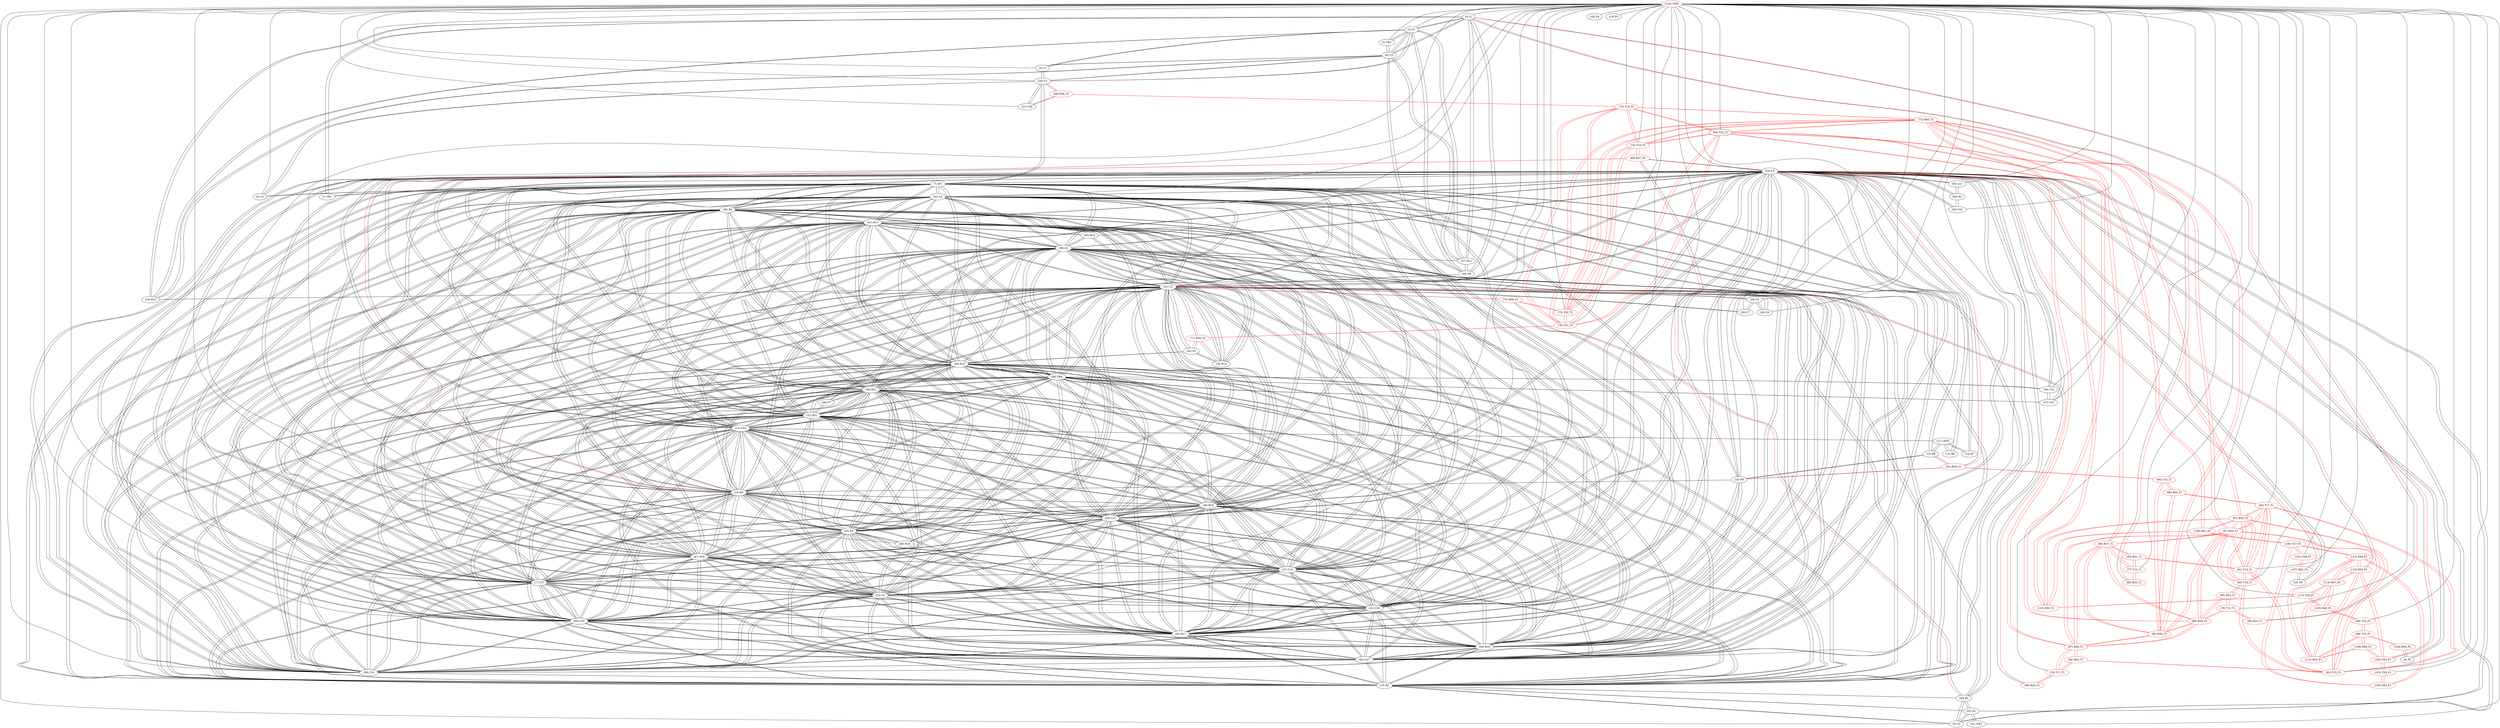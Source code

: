 graph {
	0 [label="(0) J1"]
	2 [label="(2) P1"]
	6 [label="(6) U3"]
	35 [label="(35) R10"]
	37 [label="(37) R11"]
	34 [label="(34) R9"]
	85 [label="(85) R23_T1"]
	89 [label="(89) R25_T1"]
	1 [label="(1) VR1"]
	1 [label="(1) VR1"]
	0 [label="(0) J1"]
	7 [label="(7) JP1"]
	2 [label="(2) P1"]
	0 [label="(0) J1"]
	6 [label="(6) U3"]
	35 [label="(35) R10"]
	37 [label="(37) R11"]
	34 [label="(34) R9"]
	20 [label="(20) U1"]
	3 [label="(3) C1"]
	5 [label="(5) FB1"]
	3 [label="(3) C1"]
	20 [label="(20) U1"]
	2 [label="(2) P1"]
	6 [label="(6) U3"]
	4 [label="(4) C2"]
	20 [label="(20) U1"]
	7 [label="(7) JP1"]
	5 [label="(5) FB1"]
	6 [label="(6) U3"]
	2 [label="(2) P1"]
	6 [label="(6) U3"]
	2 [label="(2) P1"]
	0 [label="(0) J1"]
	35 [label="(35) R10"]
	37 [label="(37) R11"]
	34 [label="(34) R9"]
	20 [label="(20) U1"]
	3 [label="(3) C1"]
	5 [label="(5) FB1"]
	7 [label="(7) JP1"]
	50 [label="(50) R22"]
	10 [label="(10) R2"]
	51 [label="(51) R21"]
	53 [label="(53) U5"]
	59 [label="(59) C24"]
	62 [label="(62) C27"]
	64 [label="(64) R18"]
	63 [label="(63) R17"]
	60 [label="(60) C25"]
	16 [label="(16) R5"]
	61 [label="(61) C26"]
	31 [label="(31) U2"]
	33 [label="(33) C5"]
	43 [label="(43) R15"]
	17 [label="(17) P3"]
	47 [label="(47) R20"]
	27 [label="(27) C14"]
	45 [label="(45) P9"]
	26 [label="(26) C13"]
	48 [label="(48) R16"]
	38 [label="(38) Q1"]
	12 [label="(12) GS2"]
	56 [label="(56) FB4"]
	41 [label="(41) R12"]
	36 [label="(36) R4"]
	32 [label="(32) C4"]
	1 [label="(1) VR1"]
	4 [label="(4) C2"]
	20 [label="(20) U1"]
	8 [label="(8) P2"]
	53 [label="(53) U5"]
	104 [label="(104) R44_P1"]
	9 [label="(9) C3"]
	53 [label="(53) U5"]
	10 [label="(10) R2"]
	23 [label="(23) R1"]
	44 [label="(44) R3"]
	10 [label="(10) R2"]
	9 [label="(9) C3"]
	53 [label="(53) U5"]
	23 [label="(23) R1"]
	44 [label="(44) R3"]
	50 [label="(50) R22"]
	51 [label="(51) R21"]
	59 [label="(59) C24"]
	62 [label="(62) C27"]
	64 [label="(64) R18"]
	63 [label="(63) R17"]
	60 [label="(60) C25"]
	16 [label="(16) R5"]
	61 [label="(61) C26"]
	31 [label="(31) U2"]
	33 [label="(33) C5"]
	43 [label="(43) R15"]
	17 [label="(17) P3"]
	47 [label="(47) R20"]
	7 [label="(7) JP1"]
	27 [label="(27) C14"]
	45 [label="(45) P9"]
	26 [label="(26) C13"]
	48 [label="(48) R16"]
	38 [label="(38) Q1"]
	12 [label="(12) GS2"]
	56 [label="(56) FB4"]
	41 [label="(41) R12"]
	36 [label="(36) R4"]
	32 [label="(32) C4"]
	11 [label="(11) LED1"]
	13 [label="(13) R6"]
	14 [label="(14) R7"]
	15 [label="(15) R8"]
	12 [label="(12) GS2"]
	12 [label="(12) GS2"]
	11 [label="(11) LED1"]
	50 [label="(50) R22"]
	10 [label="(10) R2"]
	51 [label="(51) R21"]
	53 [label="(53) U5"]
	59 [label="(59) C24"]
	62 [label="(62) C27"]
	64 [label="(64) R18"]
	63 [label="(63) R17"]
	60 [label="(60) C25"]
	16 [label="(16) R5"]
	61 [label="(61) C26"]
	31 [label="(31) U2"]
	33 [label="(33) C5"]
	43 [label="(43) R15"]
	17 [label="(17) P3"]
	47 [label="(47) R20"]
	7 [label="(7) JP1"]
	27 [label="(27) C14"]
	45 [label="(45) P9"]
	26 [label="(26) C13"]
	48 [label="(48) R16"]
	38 [label="(38) Q1"]
	56 [label="(56) FB4"]
	41 [label="(41) R12"]
	36 [label="(36) R4"]
	32 [label="(32) C4"]
	13 [label="(13) R6"]
	11 [label="(11) LED1"]
	53 [label="(53) U5"]
	14 [label="(14) R7"]
	11 [label="(11) LED1"]
	53 [label="(53) U5"]
	15 [label="(15) R8"]
	53 [label="(53) U5"]
	24 [label="(24) P8"]
	91 [label="(91) R26_T1"]
	11 [label="(11) LED1"]
	16 [label="(16) R5"]
	24 [label="(24) P8"]
	53 [label="(53) U5"]
	69 [label="(69) R37_T2"]
	50 [label="(50) R22"]
	10 [label="(10) R2"]
	51 [label="(51) R21"]
	59 [label="(59) C24"]
	62 [label="(62) C27"]
	64 [label="(64) R18"]
	63 [label="(63) R17"]
	60 [label="(60) C25"]
	61 [label="(61) C26"]
	31 [label="(31) U2"]
	33 [label="(33) C5"]
	43 [label="(43) R15"]
	17 [label="(17) P3"]
	47 [label="(47) R20"]
	7 [label="(7) JP1"]
	27 [label="(27) C14"]
	45 [label="(45) P9"]
	26 [label="(26) C13"]
	48 [label="(48) R16"]
	38 [label="(38) Q1"]
	12 [label="(12) GS2"]
	56 [label="(56) FB4"]
	41 [label="(41) R12"]
	36 [label="(36) R4"]
	32 [label="(32) C4"]
	17 [label="(17) P3"]
	50 [label="(50) R22"]
	10 [label="(10) R2"]
	51 [label="(51) R21"]
	53 [label="(53) U5"]
	59 [label="(59) C24"]
	62 [label="(62) C27"]
	64 [label="(64) R18"]
	63 [label="(63) R17"]
	60 [label="(60) C25"]
	16 [label="(16) R5"]
	61 [label="(61) C26"]
	31 [label="(31) U2"]
	33 [label="(33) C5"]
	43 [label="(43) R15"]
	47 [label="(47) R20"]
	7 [label="(7) JP1"]
	27 [label="(27) C14"]
	45 [label="(45) P9"]
	26 [label="(26) C13"]
	48 [label="(48) R16"]
	38 [label="(38) Q1"]
	12 [label="(12) GS2"]
	56 [label="(56) FB4"]
	41 [label="(41) R12"]
	36 [label="(36) R4"]
	32 [label="(32) C4"]
	18 [label="(18) P4"]
	19 [label="(19) P5"]
	20 [label="(20) U1"]
	21 [label="(21) C28"]
	68 [label="(68) R36_T2"]
	4 [label="(4) C2"]
	7 [label="(7) JP1"]
	3 [label="(3) C1"]
	2 [label="(2) P1"]
	6 [label="(6) U3"]
	21 [label="(21) C28"]
	20 [label="(20) U1"]
	68 [label="(68) R36_T2"]
	22 [label="(22) SW1"]
	23 [label="(23) R1"]
	23 [label="(23) R1"]
	22 [label="(22) SW1"]
	9 [label="(9) C3"]
	53 [label="(53) U5"]
	10 [label="(10) R2"]
	44 [label="(44) R3"]
	24 [label="(24) P8"]
	53 [label="(53) U5"]
	63 [label="(63) R17"]
	16 [label="(16) R5"]
	69 [label="(69) R37_T2"]
	15 [label="(15) R8"]
	91 [label="(91) R26_T1"]
	64 [label="(64) R18"]
	25 [label="(25) P6"]
	53 [label="(53) U5"]
	107 [label="(107) R52_P1"]
	26 [label="(26) C13"]
	50 [label="(50) R22"]
	10 [label="(10) R2"]
	51 [label="(51) R21"]
	53 [label="(53) U5"]
	59 [label="(59) C24"]
	62 [label="(62) C27"]
	64 [label="(64) R18"]
	63 [label="(63) R17"]
	60 [label="(60) C25"]
	16 [label="(16) R5"]
	61 [label="(61) C26"]
	31 [label="(31) U2"]
	33 [label="(33) C5"]
	43 [label="(43) R15"]
	17 [label="(17) P3"]
	47 [label="(47) R20"]
	7 [label="(7) JP1"]
	27 [label="(27) C14"]
	45 [label="(45) P9"]
	48 [label="(48) R16"]
	38 [label="(38) Q1"]
	12 [label="(12) GS2"]
	56 [label="(56) FB4"]
	41 [label="(41) R12"]
	36 [label="(36) R4"]
	32 [label="(32) C4"]
	27 [label="(27) C14"]
	50 [label="(50) R22"]
	10 [label="(10) R2"]
	51 [label="(51) R21"]
	53 [label="(53) U5"]
	59 [label="(59) C24"]
	62 [label="(62) C27"]
	64 [label="(64) R18"]
	63 [label="(63) R17"]
	60 [label="(60) C25"]
	16 [label="(16) R5"]
	61 [label="(61) C26"]
	31 [label="(31) U2"]
	33 [label="(33) C5"]
	43 [label="(43) R15"]
	17 [label="(17) P3"]
	47 [label="(47) R20"]
	7 [label="(7) JP1"]
	45 [label="(45) P9"]
	26 [label="(26) C13"]
	48 [label="(48) R16"]
	38 [label="(38) Q1"]
	12 [label="(12) GS2"]
	56 [label="(56) FB4"]
	41 [label="(41) R12"]
	36 [label="(36) R4"]
	32 [label="(32) C4"]
	28 [label="(28) X1"]
	31 [label="(31) U2"]
	29 [label="(29) C6"]
	30 [label="(30) C7"]
	29 [label="(29) C6"]
	31 [label="(31) U2"]
	28 [label="(28) X1"]
	30 [label="(30) C7"]
	31 [label="(31) U2"]
	28 [label="(28) X1"]
	31 [label="(31) U2"]
	53 [label="(53) U5"]
	50 [label="(50) R22"]
	10 [label="(10) R2"]
	51 [label="(51) R21"]
	59 [label="(59) C24"]
	62 [label="(62) C27"]
	64 [label="(64) R18"]
	63 [label="(63) R17"]
	60 [label="(60) C25"]
	16 [label="(16) R5"]
	61 [label="(61) C26"]
	33 [label="(33) C5"]
	43 [label="(43) R15"]
	17 [label="(17) P3"]
	47 [label="(47) R20"]
	7 [label="(7) JP1"]
	27 [label="(27) C14"]
	45 [label="(45) P9"]
	26 [label="(26) C13"]
	48 [label="(48) R16"]
	38 [label="(38) Q1"]
	12 [label="(12) GS2"]
	56 [label="(56) FB4"]
	41 [label="(41) R12"]
	36 [label="(36) R4"]
	32 [label="(32) C4"]
	29 [label="(29) C6"]
	28 [label="(28) X1"]
	30 [label="(30) C7"]
	35 [label="(35) R10"]
	34 [label="(34) R9"]
	90 [label="(90) R24_T1"]
	52 [label="(52) C8"]
	46 [label="(46) P7"]
	49 [label="(49) R19"]
	39 [label="(39) R13"]
	42 [label="(42) D1"]
	71 [label="(71) R39_T2"]
	44 [label="(44) R3"]
	70 [label="(70) R38_T2"]
	32 [label="(32) C4"]
	50 [label="(50) R22"]
	10 [label="(10) R2"]
	51 [label="(51) R21"]
	53 [label="(53) U5"]
	59 [label="(59) C24"]
	62 [label="(62) C27"]
	64 [label="(64) R18"]
	63 [label="(63) R17"]
	60 [label="(60) C25"]
	16 [label="(16) R5"]
	61 [label="(61) C26"]
	31 [label="(31) U2"]
	33 [label="(33) C5"]
	43 [label="(43) R15"]
	17 [label="(17) P3"]
	47 [label="(47) R20"]
	7 [label="(7) JP1"]
	27 [label="(27) C14"]
	45 [label="(45) P9"]
	26 [label="(26) C13"]
	48 [label="(48) R16"]
	38 [label="(38) Q1"]
	12 [label="(12) GS2"]
	56 [label="(56) FB4"]
	41 [label="(41) R12"]
	36 [label="(36) R4"]
	33 [label="(33) C5"]
	50 [label="(50) R22"]
	10 [label="(10) R2"]
	51 [label="(51) R21"]
	53 [label="(53) U5"]
	59 [label="(59) C24"]
	62 [label="(62) C27"]
	64 [label="(64) R18"]
	63 [label="(63) R17"]
	60 [label="(60) C25"]
	16 [label="(16) R5"]
	61 [label="(61) C26"]
	31 [label="(31) U2"]
	43 [label="(43) R15"]
	17 [label="(17) P3"]
	47 [label="(47) R20"]
	7 [label="(7) JP1"]
	27 [label="(27) C14"]
	45 [label="(45) P9"]
	26 [label="(26) C13"]
	48 [label="(48) R16"]
	38 [label="(38) Q1"]
	12 [label="(12) GS2"]
	56 [label="(56) FB4"]
	41 [label="(41) R12"]
	36 [label="(36) R4"]
	32 [label="(32) C4"]
	34 [label="(34) R9"]
	0 [label="(0) J1"]
	37 [label="(37) R11"]
	2 [label="(2) P1"]
	6 [label="(6) U3"]
	31 [label="(31) U2"]
	35 [label="(35) R10"]
	2 [label="(2) P1"]
	0 [label="(0) J1"]
	6 [label="(6) U3"]
	31 [label="(31) U2"]
	36 [label="(36) R4"]
	50 [label="(50) R22"]
	10 [label="(10) R2"]
	51 [label="(51) R21"]
	53 [label="(53) U5"]
	59 [label="(59) C24"]
	62 [label="(62) C27"]
	64 [label="(64) R18"]
	63 [label="(63) R17"]
	60 [label="(60) C25"]
	16 [label="(16) R5"]
	61 [label="(61) C26"]
	31 [label="(31) U2"]
	33 [label="(33) C5"]
	43 [label="(43) R15"]
	17 [label="(17) P3"]
	47 [label="(47) R20"]
	7 [label="(7) JP1"]
	27 [label="(27) C14"]
	45 [label="(45) P9"]
	26 [label="(26) C13"]
	48 [label="(48) R16"]
	38 [label="(38) Q1"]
	12 [label="(12) GS2"]
	56 [label="(56) FB4"]
	41 [label="(41) R12"]
	32 [label="(32) C4"]
	37 [label="(37) R11"]
	0 [label="(0) J1"]
	34 [label="(34) R9"]
	2 [label="(2) P1"]
	6 [label="(6) U3"]
	38 [label="(38) Q1"]
	38 [label="(38) Q1"]
	50 [label="(50) R22"]
	10 [label="(10) R2"]
	51 [label="(51) R21"]
	53 [label="(53) U5"]
	59 [label="(59) C24"]
	62 [label="(62) C27"]
	64 [label="(64) R18"]
	63 [label="(63) R17"]
	60 [label="(60) C25"]
	16 [label="(16) R5"]
	61 [label="(61) C26"]
	31 [label="(31) U2"]
	33 [label="(33) C5"]
	43 [label="(43) R15"]
	17 [label="(17) P3"]
	47 [label="(47) R20"]
	7 [label="(7) JP1"]
	27 [label="(27) C14"]
	45 [label="(45) P9"]
	26 [label="(26) C13"]
	48 [label="(48) R16"]
	12 [label="(12) GS2"]
	56 [label="(56) FB4"]
	41 [label="(41) R12"]
	36 [label="(36) R4"]
	32 [label="(32) C4"]
	40 [label="(40) R14"]
	39 [label="(39) R13"]
	37 [label="(37) R11"]
	39 [label="(39) R13"]
	41 [label="(41) R12"]
	40 [label="(40) R14"]
	38 [label="(38) Q1"]
	31 [label="(31) U2"]
	42 [label="(42) D1"]
	71 [label="(71) R39_T2"]
	40 [label="(40) R14"]
	41 [label="(41) R12"]
	38 [label="(38) Q1"]
	39 [label="(39) R13"]
	41 [label="(41) R12"]
	50 [label="(50) R22"]
	10 [label="(10) R2"]
	51 [label="(51) R21"]
	53 [label="(53) U5"]
	59 [label="(59) C24"]
	62 [label="(62) C27"]
	64 [label="(64) R18"]
	63 [label="(63) R17"]
	60 [label="(60) C25"]
	16 [label="(16) R5"]
	61 [label="(61) C26"]
	31 [label="(31) U2"]
	33 [label="(33) C5"]
	43 [label="(43) R15"]
	17 [label="(17) P3"]
	47 [label="(47) R20"]
	7 [label="(7) JP1"]
	27 [label="(27) C14"]
	45 [label="(45) P9"]
	26 [label="(26) C13"]
	48 [label="(48) R16"]
	38 [label="(38) Q1"]
	12 [label="(12) GS2"]
	56 [label="(56) FB4"]
	36 [label="(36) R4"]
	32 [label="(32) C4"]
	40 [label="(40) R14"]
	39 [label="(39) R13"]
	42 [label="(42) D1"]
	31 [label="(31) U2"]
	39 [label="(39) R13"]
	71 [label="(71) R39_T2"]
	43 [label="(43) R15"]
	43 [label="(43) R15"]
	50 [label="(50) R22"]
	10 [label="(10) R2"]
	51 [label="(51) R21"]
	53 [label="(53) U5"]
	59 [label="(59) C24"]
	62 [label="(62) C27"]
	64 [label="(64) R18"]
	63 [label="(63) R17"]
	60 [label="(60) C25"]
	16 [label="(16) R5"]
	61 [label="(61) C26"]
	31 [label="(31) U2"]
	33 [label="(33) C5"]
	17 [label="(17) P3"]
	47 [label="(47) R20"]
	7 [label="(7) JP1"]
	27 [label="(27) C14"]
	45 [label="(45) P9"]
	26 [label="(26) C13"]
	48 [label="(48) R16"]
	38 [label="(38) Q1"]
	12 [label="(12) GS2"]
	56 [label="(56) FB4"]
	41 [label="(41) R12"]
	36 [label="(36) R4"]
	32 [label="(32) C4"]
	42 [label="(42) D1"]
	44 [label="(44) R3"]
	9 [label="(9) C3"]
	53 [label="(53) U5"]
	10 [label="(10) R2"]
	23 [label="(23) R1"]
	31 [label="(31) U2"]
	70 [label="(70) R38_T2"]
	45 [label="(45) P9"]
	50 [label="(50) R22"]
	10 [label="(10) R2"]
	51 [label="(51) R21"]
	53 [label="(53) U5"]
	59 [label="(59) C24"]
	62 [label="(62) C27"]
	64 [label="(64) R18"]
	63 [label="(63) R17"]
	60 [label="(60) C25"]
	16 [label="(16) R5"]
	61 [label="(61) C26"]
	31 [label="(31) U2"]
	33 [label="(33) C5"]
	43 [label="(43) R15"]
	17 [label="(17) P3"]
	47 [label="(47) R20"]
	7 [label="(7) JP1"]
	27 [label="(27) C14"]
	26 [label="(26) C13"]
	48 [label="(48) R16"]
	38 [label="(38) Q1"]
	12 [label="(12) GS2"]
	56 [label="(56) FB4"]
	41 [label="(41) R12"]
	36 [label="(36) R4"]
	32 [label="(32) C4"]
	52 [label="(52) C8"]
	49 [label="(49) R19"]
	46 [label="(46) P7"]
	31 [label="(31) U2"]
	51 [label="(51) R21"]
	50 [label="(50) R22"]
	47 [label="(47) R20"]
	50 [label="(50) R22"]
	10 [label="(10) R2"]
	51 [label="(51) R21"]
	53 [label="(53) U5"]
	59 [label="(59) C24"]
	62 [label="(62) C27"]
	64 [label="(64) R18"]
	63 [label="(63) R17"]
	60 [label="(60) C25"]
	16 [label="(16) R5"]
	61 [label="(61) C26"]
	31 [label="(31) U2"]
	33 [label="(33) C5"]
	43 [label="(43) R15"]
	17 [label="(17) P3"]
	7 [label="(7) JP1"]
	27 [label="(27) C14"]
	45 [label="(45) P9"]
	26 [label="(26) C13"]
	48 [label="(48) R16"]
	38 [label="(38) Q1"]
	12 [label="(12) GS2"]
	56 [label="(56) FB4"]
	41 [label="(41) R12"]
	36 [label="(36) R4"]
	32 [label="(32) C4"]
	52 [label="(52) C8"]
	48 [label="(48) R16"]
	50 [label="(50) R22"]
	10 [label="(10) R2"]
	51 [label="(51) R21"]
	53 [label="(53) U5"]
	59 [label="(59) C24"]
	62 [label="(62) C27"]
	64 [label="(64) R18"]
	63 [label="(63) R17"]
	60 [label="(60) C25"]
	16 [label="(16) R5"]
	61 [label="(61) C26"]
	31 [label="(31) U2"]
	33 [label="(33) C5"]
	43 [label="(43) R15"]
	17 [label="(17) P3"]
	47 [label="(47) R20"]
	7 [label="(7) JP1"]
	27 [label="(27) C14"]
	45 [label="(45) P9"]
	26 [label="(26) C13"]
	38 [label="(38) Q1"]
	12 [label="(12) GS2"]
	56 [label="(56) FB4"]
	41 [label="(41) R12"]
	36 [label="(36) R4"]
	32 [label="(32) C4"]
	49 [label="(49) R19"]
	31 [label="(31) U2"]
	45 [label="(45) P9"]
	50 [label="(50) R22"]
	10 [label="(10) R2"]
	51 [label="(51) R21"]
	53 [label="(53) U5"]
	59 [label="(59) C24"]
	62 [label="(62) C27"]
	64 [label="(64) R18"]
	63 [label="(63) R17"]
	60 [label="(60) C25"]
	16 [label="(16) R5"]
	61 [label="(61) C26"]
	31 [label="(31) U2"]
	33 [label="(33) C5"]
	43 [label="(43) R15"]
	17 [label="(17) P3"]
	47 [label="(47) R20"]
	7 [label="(7) JP1"]
	27 [label="(27) C14"]
	45 [label="(45) P9"]
	26 [label="(26) C13"]
	48 [label="(48) R16"]
	38 [label="(38) Q1"]
	12 [label="(12) GS2"]
	56 [label="(56) FB4"]
	41 [label="(41) R12"]
	36 [label="(36) R4"]
	32 [label="(32) C4"]
	46 [label="(46) P7"]
	51 [label="(51) R21"]
	50 [label="(50) R22"]
	10 [label="(10) R2"]
	53 [label="(53) U5"]
	59 [label="(59) C24"]
	62 [label="(62) C27"]
	64 [label="(64) R18"]
	63 [label="(63) R17"]
	60 [label="(60) C25"]
	16 [label="(16) R5"]
	61 [label="(61) C26"]
	31 [label="(31) U2"]
	33 [label="(33) C5"]
	43 [label="(43) R15"]
	17 [label="(17) P3"]
	47 [label="(47) R20"]
	7 [label="(7) JP1"]
	27 [label="(27) C14"]
	45 [label="(45) P9"]
	26 [label="(26) C13"]
	48 [label="(48) R16"]
	38 [label="(38) Q1"]
	12 [label="(12) GS2"]
	56 [label="(56) FB4"]
	41 [label="(41) R12"]
	36 [label="(36) R4"]
	32 [label="(32) C4"]
	46 [label="(46) P7"]
	52 [label="(52) C8"]
	31 [label="(31) U2"]
	47 [label="(47) R20"]
	45 [label="(45) P9"]
	53 [label="(53) U5"]
	8 [label="(8) P2"]
	24 [label="(24) P8"]
	63 [label="(63) R17"]
	16 [label="(16) R5"]
	69 [label="(69) R37_T2"]
	15 [label="(15) R8"]
	91 [label="(91) R26_T1"]
	64 [label="(64) R18"]
	25 [label="(25) P6"]
	107 [label="(107) R52_P1"]
	9 [label="(9) C3"]
	10 [label="(10) R2"]
	23 [label="(23) R1"]
	44 [label="(44) R3"]
	31 [label="(31) U2"]
	13 [label="(13) R6"]
	14 [label="(14) R7"]
	50 [label="(50) R22"]
	51 [label="(51) R21"]
	59 [label="(59) C24"]
	62 [label="(62) C27"]
	60 [label="(60) C25"]
	61 [label="(61) C26"]
	33 [label="(33) C5"]
	43 [label="(43) R15"]
	17 [label="(17) P3"]
	47 [label="(47) R20"]
	7 [label="(7) JP1"]
	27 [label="(27) C14"]
	45 [label="(45) P9"]
	26 [label="(26) C13"]
	48 [label="(48) R16"]
	38 [label="(38) Q1"]
	12 [label="(12) GS2"]
	56 [label="(56) FB4"]
	41 [label="(41) R12"]
	36 [label="(36) R4"]
	32 [label="(32) C4"]
	55 [label="(55) C21"]
	65 [label="(65) X2"]
	57 [label="(57) C23"]
	58 [label="(58) C22"]
	54 [label="(54) C20"]
	102 [label="(102) T25_P1"]
	110 [label="(110) R45_P1"]
	54 [label="(54) C20"]
	53 [label="(53) U5"]
	65 [label="(65) X2"]
	55 [label="(55) C21"]
	53 [label="(53) U5"]
	65 [label="(65) X2"]
	56 [label="(56) FB4"]
	50 [label="(50) R22"]
	10 [label="(10) R2"]
	51 [label="(51) R21"]
	53 [label="(53) U5"]
	59 [label="(59) C24"]
	62 [label="(62) C27"]
	64 [label="(64) R18"]
	63 [label="(63) R17"]
	60 [label="(60) C25"]
	16 [label="(16) R5"]
	61 [label="(61) C26"]
	31 [label="(31) U2"]
	33 [label="(33) C5"]
	43 [label="(43) R15"]
	17 [label="(17) P3"]
	47 [label="(47) R20"]
	7 [label="(7) JP1"]
	27 [label="(27) C14"]
	45 [label="(45) P9"]
	26 [label="(26) C13"]
	48 [label="(48) R16"]
	38 [label="(38) Q1"]
	12 [label="(12) GS2"]
	41 [label="(41) R12"]
	36 [label="(36) R4"]
	32 [label="(32) C4"]
	57 [label="(57) C23"]
	58 [label="(58) C22"]
	57 [label="(57) C23"]
	56 [label="(56) FB4"]
	58 [label="(58) C22"]
	53 [label="(53) U5"]
	58 [label="(58) C22"]
	56 [label="(56) FB4"]
	57 [label="(57) C23"]
	53 [label="(53) U5"]
	59 [label="(59) C24"]
	50 [label="(50) R22"]
	10 [label="(10) R2"]
	51 [label="(51) R21"]
	53 [label="(53) U5"]
	62 [label="(62) C27"]
	64 [label="(64) R18"]
	63 [label="(63) R17"]
	60 [label="(60) C25"]
	16 [label="(16) R5"]
	61 [label="(61) C26"]
	31 [label="(31) U2"]
	33 [label="(33) C5"]
	43 [label="(43) R15"]
	17 [label="(17) P3"]
	47 [label="(47) R20"]
	7 [label="(7) JP1"]
	27 [label="(27) C14"]
	45 [label="(45) P9"]
	26 [label="(26) C13"]
	48 [label="(48) R16"]
	38 [label="(38) Q1"]
	12 [label="(12) GS2"]
	56 [label="(56) FB4"]
	41 [label="(41) R12"]
	36 [label="(36) R4"]
	32 [label="(32) C4"]
	60 [label="(60) C25"]
	50 [label="(50) R22"]
	10 [label="(10) R2"]
	51 [label="(51) R21"]
	53 [label="(53) U5"]
	59 [label="(59) C24"]
	62 [label="(62) C27"]
	64 [label="(64) R18"]
	63 [label="(63) R17"]
	16 [label="(16) R5"]
	61 [label="(61) C26"]
	31 [label="(31) U2"]
	33 [label="(33) C5"]
	43 [label="(43) R15"]
	17 [label="(17) P3"]
	47 [label="(47) R20"]
	7 [label="(7) JP1"]
	27 [label="(27) C14"]
	45 [label="(45) P9"]
	26 [label="(26) C13"]
	48 [label="(48) R16"]
	38 [label="(38) Q1"]
	12 [label="(12) GS2"]
	56 [label="(56) FB4"]
	41 [label="(41) R12"]
	36 [label="(36) R4"]
	32 [label="(32) C4"]
	61 [label="(61) C26"]
	50 [label="(50) R22"]
	10 [label="(10) R2"]
	51 [label="(51) R21"]
	53 [label="(53) U5"]
	59 [label="(59) C24"]
	62 [label="(62) C27"]
	64 [label="(64) R18"]
	63 [label="(63) R17"]
	60 [label="(60) C25"]
	16 [label="(16) R5"]
	31 [label="(31) U2"]
	33 [label="(33) C5"]
	43 [label="(43) R15"]
	17 [label="(17) P3"]
	47 [label="(47) R20"]
	7 [label="(7) JP1"]
	27 [label="(27) C14"]
	45 [label="(45) P9"]
	26 [label="(26) C13"]
	48 [label="(48) R16"]
	38 [label="(38) Q1"]
	12 [label="(12) GS2"]
	56 [label="(56) FB4"]
	41 [label="(41) R12"]
	36 [label="(36) R4"]
	32 [label="(32) C4"]
	62 [label="(62) C27"]
	50 [label="(50) R22"]
	10 [label="(10) R2"]
	51 [label="(51) R21"]
	53 [label="(53) U5"]
	59 [label="(59) C24"]
	64 [label="(64) R18"]
	63 [label="(63) R17"]
	60 [label="(60) C25"]
	16 [label="(16) R5"]
	61 [label="(61) C26"]
	31 [label="(31) U2"]
	33 [label="(33) C5"]
	43 [label="(43) R15"]
	17 [label="(17) P3"]
	47 [label="(47) R20"]
	7 [label="(7) JP1"]
	27 [label="(27) C14"]
	45 [label="(45) P9"]
	26 [label="(26) C13"]
	48 [label="(48) R16"]
	38 [label="(38) Q1"]
	12 [label="(12) GS2"]
	56 [label="(56) FB4"]
	41 [label="(41) R12"]
	36 [label="(36) R4"]
	32 [label="(32) C4"]
	63 [label="(63) R17"]
	24 [label="(24) P8"]
	53 [label="(53) U5"]
	50 [label="(50) R22"]
	10 [label="(10) R2"]
	51 [label="(51) R21"]
	59 [label="(59) C24"]
	62 [label="(62) C27"]
	64 [label="(64) R18"]
	60 [label="(60) C25"]
	16 [label="(16) R5"]
	61 [label="(61) C26"]
	31 [label="(31) U2"]
	33 [label="(33) C5"]
	43 [label="(43) R15"]
	17 [label="(17) P3"]
	47 [label="(47) R20"]
	7 [label="(7) JP1"]
	27 [label="(27) C14"]
	45 [label="(45) P9"]
	26 [label="(26) C13"]
	48 [label="(48) R16"]
	38 [label="(38) Q1"]
	12 [label="(12) GS2"]
	56 [label="(56) FB4"]
	41 [label="(41) R12"]
	36 [label="(36) R4"]
	32 [label="(32) C4"]
	64 [label="(64) R18"]
	53 [label="(53) U5"]
	24 [label="(24) P8"]
	50 [label="(50) R22"]
	10 [label="(10) R2"]
	51 [label="(51) R21"]
	59 [label="(59) C24"]
	62 [label="(62) C27"]
	63 [label="(63) R17"]
	60 [label="(60) C25"]
	16 [label="(16) R5"]
	61 [label="(61) C26"]
	31 [label="(31) U2"]
	33 [label="(33) C5"]
	43 [label="(43) R15"]
	17 [label="(17) P3"]
	47 [label="(47) R20"]
	7 [label="(7) JP1"]
	27 [label="(27) C14"]
	45 [label="(45) P9"]
	26 [label="(26) C13"]
	48 [label="(48) R16"]
	38 [label="(38) Q1"]
	12 [label="(12) GS2"]
	56 [label="(56) FB4"]
	41 [label="(41) R12"]
	36 [label="(36) R4"]
	32 [label="(32) C4"]
	65 [label="(65) X2"]
	55 [label="(55) C21"]
	53 [label="(53) U5"]
	54 [label="(54) C20"]
	66 [label="(66) T22_T1"]
	74 [label="(74) T19_T2"]
	75 [label="(75) T20_T2"]
	76 [label="(76) T21_T2"]
	73 [label="(73) T18_T2"]
	72 [label="(72) R40_T2"]
	106 [label="(106) R51_P1"]
	115 [label="(115) R50_P1"]
	67 [label="(67) R35_T2"]
	67 [label="(67) R35_T2" color=red]
	82 [label="(82) T15_T1"]
	83 [label="(83) T16_T1"]
	81 [label="(81) T14_T1"]
	84 [label="(84) T17_T1"]
	97 [label="(97) R35_T1"]
	106 [label="(106) R51_P1"]
	115 [label="(115) R50_P1"]
	66 [label="(66) T22_T1"]
	68 [label="(68) R36_T2" color=red]
	20 [label="(20) U1"]
	21 [label="(21) C28"]
	73 [label="(73) T18_T2"]
	69 [label="(69) R37_T2" color=red]
	16 [label="(16) R5"]
	24 [label="(24) P8"]
	53 [label="(53) U5"]
	74 [label="(74) T19_T2"]
	70 [label="(70) R38_T2" color=red]
	44 [label="(44) R3"]
	31 [label="(31) U2"]
	75 [label="(75) T20_T2"]
	71 [label="(71) R39_T2" color=red]
	31 [label="(31) U2"]
	39 [label="(39) R13"]
	42 [label="(42) D1"]
	76 [label="(76) T21_T2"]
	72 [label="(72) R40_T2" color=red]
	74 [label="(74) T19_T2"]
	75 [label="(75) T20_T2"]
	76 [label="(76) T21_T2"]
	66 [label="(66) T22_T1"]
	73 [label="(73) T18_T2"]
	88 [label="(88) R29_T1"]
	87 [label="(87) R28_T1"]
	92 [label="(92) R30_T1"]
	86 [label="(86) R27_T1"]
	97 [label="(97) R35_T1"]
	73 [label="(73) T18_T2" color=red]
	74 [label="(74) T19_T2"]
	75 [label="(75) T20_T2"]
	76 [label="(76) T21_T2"]
	66 [label="(66) T22_T1"]
	72 [label="(72) R40_T2"]
	68 [label="(68) R36_T2"]
	74 [label="(74) T19_T2" color=red]
	75 [label="(75) T20_T2"]
	76 [label="(76) T21_T2"]
	66 [label="(66) T22_T1"]
	73 [label="(73) T18_T2"]
	72 [label="(72) R40_T2"]
	69 [label="(69) R37_T2"]
	75 [label="(75) T20_T2" color=red]
	74 [label="(74) T19_T2"]
	76 [label="(76) T21_T2"]
	66 [label="(66) T22_T1"]
	73 [label="(73) T18_T2"]
	72 [label="(72) R40_T2"]
	70 [label="(70) R38_T2"]
	76 [label="(76) T21_T2" color=red]
	74 [label="(74) T19_T2"]
	75 [label="(75) T20_T2"]
	66 [label="(66) T22_T1"]
	73 [label="(73) T18_T2"]
	72 [label="(72) R40_T2"]
	71 [label="(71) R39_T2"]
	77 [label="(77) T10_T1" color=red]
	85 [label="(85) R23_T1"]
	86 [label="(86) R27_T1"]
	93 [label="(93) R31_T1"]
	78 [label="(78) T11_T1" color=red]
	90 [label="(90) R24_T1"]
	94 [label="(94) R32_T1"]
	87 [label="(87) R28_T1"]
	79 [label="(79) T12_T1" color=red]
	95 [label="(95) R33_T1"]
	88 [label="(88) R29_T1"]
	89 [label="(89) R25_T1"]
	80 [label="(80) T13_T1" color=red]
	92 [label="(92) R30_T1"]
	96 [label="(96) R34_T1"]
	91 [label="(91) R26_T1"]
	81 [label="(81) T14_T1" color=red]
	82 [label="(82) T15_T1"]
	83 [label="(83) T16_T1"]
	84 [label="(84) T17_T1"]
	67 [label="(67) R35_T2"]
	97 [label="(97) R35_T1"]
	93 [label="(93) R31_T1"]
	82 [label="(82) T15_T1" color=red]
	83 [label="(83) T16_T1"]
	81 [label="(81) T14_T1"]
	84 [label="(84) T17_T1"]
	67 [label="(67) R35_T2"]
	97 [label="(97) R35_T1"]
	94 [label="(94) R32_T1"]
	83 [label="(83) T16_T1" color=red]
	82 [label="(82) T15_T1"]
	81 [label="(81) T14_T1"]
	84 [label="(84) T17_T1"]
	67 [label="(67) R35_T2"]
	97 [label="(97) R35_T1"]
	95 [label="(95) R33_T1"]
	84 [label="(84) T17_T1" color=red]
	82 [label="(82) T15_T1"]
	83 [label="(83) T16_T1"]
	81 [label="(81) T14_T1"]
	67 [label="(67) R35_T2"]
	97 [label="(97) R35_T1"]
	96 [label="(96) R34_T1"]
	85 [label="(85) R23_T1" color=red]
	0 [label="(0) J1"]
	77 [label="(77) T10_T1"]
	86 [label="(86) R27_T1" color=red]
	72 [label="(72) R40_T2"]
	88 [label="(88) R29_T1"]
	87 [label="(87) R28_T1"]
	92 [label="(92) R30_T1"]
	97 [label="(97) R35_T1"]
	77 [label="(77) T10_T1"]
	93 [label="(93) R31_T1"]
	87 [label="(87) R28_T1" color=red]
	72 [label="(72) R40_T2"]
	88 [label="(88) R29_T1"]
	92 [label="(92) R30_T1"]
	86 [label="(86) R27_T1"]
	97 [label="(97) R35_T1"]
	94 [label="(94) R32_T1"]
	78 [label="(78) T11_T1"]
	88 [label="(88) R29_T1" color=red]
	72 [label="(72) R40_T2"]
	87 [label="(87) R28_T1"]
	92 [label="(92) R30_T1"]
	86 [label="(86) R27_T1"]
	97 [label="(97) R35_T1"]
	95 [label="(95) R33_T1"]
	79 [label="(79) T12_T1"]
	89 [label="(89) R25_T1" color=red]
	0 [label="(0) J1"]
	79 [label="(79) T12_T1"]
	90 [label="(90) R24_T1" color=red]
	31 [label="(31) U2"]
	78 [label="(78) T11_T1"]
	91 [label="(91) R26_T1" color=red]
	53 [label="(53) U5"]
	15 [label="(15) R8"]
	24 [label="(24) P8"]
	80 [label="(80) T13_T1"]
	92 [label="(92) R30_T1" color=red]
	72 [label="(72) R40_T2"]
	88 [label="(88) R29_T1"]
	87 [label="(87) R28_T1"]
	86 [label="(86) R27_T1"]
	97 [label="(97) R35_T1"]
	96 [label="(96) R34_T1"]
	80 [label="(80) T13_T1"]
	93 [label="(93) R31_T1" color=red]
	86 [label="(86) R27_T1"]
	77 [label="(77) T10_T1"]
	81 [label="(81) T14_T1"]
	94 [label="(94) R32_T1" color=red]
	82 [label="(82) T15_T1"]
	78 [label="(78) T11_T1"]
	87 [label="(87) R28_T1"]
	95 [label="(95) R33_T1" color=red]
	83 [label="(83) T16_T1"]
	79 [label="(79) T12_T1"]
	88 [label="(88) R29_T1"]
	96 [label="(96) R34_T1" color=red]
	84 [label="(84) T17_T1"]
	92 [label="(92) R30_T1"]
	80 [label="(80) T13_T1"]
	97 [label="(97) R35_T1" color=red]
	82 [label="(82) T15_T1"]
	83 [label="(83) T16_T1"]
	81 [label="(81) T14_T1"]
	84 [label="(84) T17_T1"]
	67 [label="(67) R35_T2"]
	72 [label="(72) R40_T2"]
	88 [label="(88) R29_T1"]
	87 [label="(87) R28_T1"]
	92 [label="(92) R30_T1"]
	86 [label="(86) R27_T1"]
	98 [label="(98) T23_P1" color=red]
	108 [label="(108) R48_P1"]
	111 [label="(111) R43_P1"]
	99 [label="(99) T24_P1"]
	104 [label="(104) R44_P1"]
	99 [label="(99) T24_P1" color=red]
	105 [label="(105) R46_P1"]
	98 [label="(98) T23_P1"]
	100 [label="(100) T27_P1" color=red]
	106 [label="(106) R51_P1"]
	101 [label="(101) T28_P1"]
	109 [label="(109) R53_P1"]
	112 [label="(112) R49_P1"]
	101 [label="(101) T28_P1" color=red]
	107 [label="(107) R52_P1"]
	100 [label="(100) T27_P1"]
	102 [label="(102) T25_P1" color=red]
	103 [label="(103) T29_P1"]
	108 [label="(108) R48_P1"]
	110 [label="(110) R45_P1"]
	53 [label="(53) U5"]
	103 [label="(103) T29_P1" color=red]
	102 [label="(102) T25_P1"]
	109 [label="(109) R53_P1"]
	104 [label="(104) R44_P1" color=red]
	8 [label="(8) P2"]
	98 [label="(98) T23_P1"]
	105 [label="(105) R46_P1" color=red]
	113 [label="(113) T26_P1"]
	114 [label="(114) R47_P1"]
	99 [label="(99) T24_P1"]
	106 [label="(106) R51_P1" color=red]
	100 [label="(100) T27_P1"]
	115 [label="(115) R50_P1"]
	66 [label="(66) T22_T1"]
	67 [label="(67) R35_T2"]
	107 [label="(107) R52_P1" color=red]
	25 [label="(25) P6"]
	53 [label="(53) U5"]
	101 [label="(101) T28_P1"]
	108 [label="(108) R48_P1" color=red]
	102 [label="(102) T25_P1"]
	98 [label="(98) T23_P1"]
	111 [label="(111) R43_P1"]
	109 [label="(109) R53_P1" color=red]
	103 [label="(103) T29_P1"]
	100 [label="(100) T27_P1"]
	112 [label="(112) R49_P1"]
	110 [label="(110) R45_P1" color=red]
	114 [label="(114) R47_P1"]
	111 [label="(111) R43_P1"]
	112 [label="(112) R49_P1"]
	102 [label="(102) T25_P1"]
	53 [label="(53) U5"]
	111 [label="(111) R43_P1" color=red]
	108 [label="(108) R48_P1"]
	98 [label="(98) T23_P1"]
	114 [label="(114) R47_P1"]
	110 [label="(110) R45_P1"]
	112 [label="(112) R49_P1"]
	112 [label="(112) R49_P1" color=red]
	114 [label="(114) R47_P1"]
	110 [label="(110) R45_P1"]
	111 [label="(111) R43_P1"]
	100 [label="(100) T27_P1"]
	109 [label="(109) R53_P1"]
	113 [label="(113) T26_P1" color=red]
	115 [label="(115) R50_P1"]
	105 [label="(105) R46_P1"]
	114 [label="(114) R47_P1"]
	114 [label="(114) R47_P1" color=red]
	110 [label="(110) R45_P1"]
	111 [label="(111) R43_P1"]
	112 [label="(112) R49_P1"]
	113 [label="(113) T26_P1"]
	105 [label="(105) R46_P1"]
	115 [label="(115) R50_P1" color=red]
	113 [label="(113) T26_P1"]
	106 [label="(106) R51_P1"]
	66 [label="(66) T22_T1"]
	67 [label="(67) R35_T2"]
	116 [label="(116) GND" color=red]
	5 [label="(5) FB1"]
	9 [label="(9) C3"]
	0 [label="(0) J1"]
	4 [label="(4) C2"]
	58 [label="(58) C22"]
	57 [label="(57) C23"]
	3 [label="(3) C1"]
	2 [label="(2) P1"]
	17 [label="(17) P3"]
	62 [label="(62) C27"]
	61 [label="(61) C26"]
	40 [label="(40) R14"]
	32 [label="(32) C4"]
	33 [label="(33) C5"]
	53 [label="(53) U5"]
	59 [label="(59) C24"]
	49 [label="(49) R19"]
	52 [label="(52) C8"]
	45 [label="(45) P9"]
	55 [label="(55) C21"]
	28 [label="(28) X1"]
	60 [label="(60) C25"]
	29 [label="(29) C6"]
	30 [label="(30) C7"]
	54 [label="(54) C20"]
	27 [label="(27) C14"]
	26 [label="(26) C13"]
	31 [label="(31) U2"]
	20 [label="(20) U1"]
	24 [label="(24) P8"]
	21 [label="(21) C28"]
	18 [label="(18) P4"]
	22 [label="(22) SW1"]
	19 [label="(19) P5"]
	80 [label="(80) T13_T1"]
	73 [label="(73) T18_T2"]
	74 [label="(74) T19_T2"]
	79 [label="(79) T12_T1"]
	82 [label="(82) T15_T1"]
	81 [label="(81) T14_T1"]
	75 [label="(75) T20_T2"]
	76 [label="(76) T21_T2"]
	78 [label="(78) T11_T1"]
	77 [label="(77) T10_T1"]
	66 [label="(66) T22_T1"]
	83 [label="(83) T16_T1"]
	84 [label="(84) T17_T1"]
	113 [label="(113) T26_P1"]
	99 [label="(99) T24_P1"]
	103 [label="(103) T29_P1"]
	101 [label="(101) T28_P1"]
	0 -- 2
	0 -- 6
	0 -- 35
	0 -- 37
	0 -- 34
	0 -- 85
	0 -- 89
	0 -- 1
	1 -- 0
	1 -- 7
	2 -- 0
	2 -- 6
	2 -- 35
	2 -- 37
	2 -- 34
	2 -- 20
	2 -- 3
	2 -- 5
	3 -- 20
	3 -- 2
	3 -- 6
	4 -- 20
	4 -- 7
	5 -- 6
	5 -- 2
	6 -- 2
	6 -- 0
	6 -- 35
	6 -- 37
	6 -- 34
	6 -- 20
	6 -- 3
	6 -- 5
	7 -- 50
	7 -- 10
	7 -- 51
	7 -- 53
	7 -- 59
	7 -- 62
	7 -- 64
	7 -- 63
	7 -- 60
	7 -- 16
	7 -- 61
	7 -- 31
	7 -- 33
	7 -- 43
	7 -- 17
	7 -- 47
	7 -- 27
	7 -- 45
	7 -- 26
	7 -- 48
	7 -- 38
	7 -- 12
	7 -- 56
	7 -- 41
	7 -- 36
	7 -- 32
	7 -- 1
	7 -- 4
	7 -- 20
	8 -- 53
	8 -- 104
	9 -- 53
	9 -- 10
	9 -- 23
	9 -- 44
	10 -- 9
	10 -- 53
	10 -- 23
	10 -- 44
	10 -- 50
	10 -- 51
	10 -- 59
	10 -- 62
	10 -- 64
	10 -- 63
	10 -- 60
	10 -- 16
	10 -- 61
	10 -- 31
	10 -- 33
	10 -- 43
	10 -- 17
	10 -- 47
	10 -- 7
	10 -- 27
	10 -- 45
	10 -- 26
	10 -- 48
	10 -- 38
	10 -- 12
	10 -- 56
	10 -- 41
	10 -- 36
	10 -- 32
	11 -- 13
	11 -- 14
	11 -- 15
	11 -- 12
	12 -- 11
	12 -- 50
	12 -- 10
	12 -- 51
	12 -- 53
	12 -- 59
	12 -- 62
	12 -- 64
	12 -- 63
	12 -- 60
	12 -- 16
	12 -- 61
	12 -- 31
	12 -- 33
	12 -- 43
	12 -- 17
	12 -- 47
	12 -- 7
	12 -- 27
	12 -- 45
	12 -- 26
	12 -- 48
	12 -- 38
	12 -- 56
	12 -- 41
	12 -- 36
	12 -- 32
	13 -- 11
	13 -- 53
	14 -- 11
	14 -- 53
	15 -- 53
	15 -- 24
	15 -- 91
	15 -- 11
	16 -- 24
	16 -- 53
	16 -- 69
	16 -- 50
	16 -- 10
	16 -- 51
	16 -- 59
	16 -- 62
	16 -- 64
	16 -- 63
	16 -- 60
	16 -- 61
	16 -- 31
	16 -- 33
	16 -- 43
	16 -- 17
	16 -- 47
	16 -- 7
	16 -- 27
	16 -- 45
	16 -- 26
	16 -- 48
	16 -- 38
	16 -- 12
	16 -- 56
	16 -- 41
	16 -- 36
	16 -- 32
	17 -- 50
	17 -- 10
	17 -- 51
	17 -- 53
	17 -- 59
	17 -- 62
	17 -- 64
	17 -- 63
	17 -- 60
	17 -- 16
	17 -- 61
	17 -- 31
	17 -- 33
	17 -- 43
	17 -- 47
	17 -- 7
	17 -- 27
	17 -- 45
	17 -- 26
	17 -- 48
	17 -- 38
	17 -- 12
	17 -- 56
	17 -- 41
	17 -- 36
	17 -- 32
	20 -- 21
	20 -- 68
	20 -- 4
	20 -- 7
	20 -- 3
	20 -- 2
	20 -- 6
	21 -- 20
	21 -- 68
	22 -- 23
	23 -- 22
	23 -- 9
	23 -- 53
	23 -- 10
	23 -- 44
	24 -- 53
	24 -- 63
	24 -- 16
	24 -- 69
	24 -- 15
	24 -- 91
	24 -- 64
	25 -- 53
	25 -- 107
	26 -- 50
	26 -- 10
	26 -- 51
	26 -- 53
	26 -- 59
	26 -- 62
	26 -- 64
	26 -- 63
	26 -- 60
	26 -- 16
	26 -- 61
	26 -- 31
	26 -- 33
	26 -- 43
	26 -- 17
	26 -- 47
	26 -- 7
	26 -- 27
	26 -- 45
	26 -- 48
	26 -- 38
	26 -- 12
	26 -- 56
	26 -- 41
	26 -- 36
	26 -- 32
	27 -- 50
	27 -- 10
	27 -- 51
	27 -- 53
	27 -- 59
	27 -- 62
	27 -- 64
	27 -- 63
	27 -- 60
	27 -- 16
	27 -- 61
	27 -- 31
	27 -- 33
	27 -- 43
	27 -- 17
	27 -- 47
	27 -- 7
	27 -- 45
	27 -- 26
	27 -- 48
	27 -- 38
	27 -- 12
	27 -- 56
	27 -- 41
	27 -- 36
	27 -- 32
	28 -- 31
	28 -- 29
	28 -- 30
	29 -- 31
	29 -- 28
	30 -- 31
	30 -- 28
	31 -- 53
	31 -- 50
	31 -- 10
	31 -- 51
	31 -- 59
	31 -- 62
	31 -- 64
	31 -- 63
	31 -- 60
	31 -- 16
	31 -- 61
	31 -- 33
	31 -- 43
	31 -- 17
	31 -- 47
	31 -- 7
	31 -- 27
	31 -- 45
	31 -- 26
	31 -- 48
	31 -- 38
	31 -- 12
	31 -- 56
	31 -- 41
	31 -- 36
	31 -- 32
	31 -- 29
	31 -- 28
	31 -- 30
	31 -- 35
	31 -- 34
	31 -- 90
	31 -- 52
	31 -- 46
	31 -- 49
	31 -- 39
	31 -- 42
	31 -- 71
	31 -- 44
	31 -- 70
	32 -- 50
	32 -- 10
	32 -- 51
	32 -- 53
	32 -- 59
	32 -- 62
	32 -- 64
	32 -- 63
	32 -- 60
	32 -- 16
	32 -- 61
	32 -- 31
	32 -- 33
	32 -- 43
	32 -- 17
	32 -- 47
	32 -- 7
	32 -- 27
	32 -- 45
	32 -- 26
	32 -- 48
	32 -- 38
	32 -- 12
	32 -- 56
	32 -- 41
	32 -- 36
	33 -- 50
	33 -- 10
	33 -- 51
	33 -- 53
	33 -- 59
	33 -- 62
	33 -- 64
	33 -- 63
	33 -- 60
	33 -- 16
	33 -- 61
	33 -- 31
	33 -- 43
	33 -- 17
	33 -- 47
	33 -- 7
	33 -- 27
	33 -- 45
	33 -- 26
	33 -- 48
	33 -- 38
	33 -- 12
	33 -- 56
	33 -- 41
	33 -- 36
	33 -- 32
	34 -- 0
	34 -- 37
	34 -- 2
	34 -- 6
	34 -- 31
	35 -- 2
	35 -- 0
	35 -- 6
	35 -- 31
	36 -- 50
	36 -- 10
	36 -- 51
	36 -- 53
	36 -- 59
	36 -- 62
	36 -- 64
	36 -- 63
	36 -- 60
	36 -- 16
	36 -- 61
	36 -- 31
	36 -- 33
	36 -- 43
	36 -- 17
	36 -- 47
	36 -- 7
	36 -- 27
	36 -- 45
	36 -- 26
	36 -- 48
	36 -- 38
	36 -- 12
	36 -- 56
	36 -- 41
	36 -- 32
	37 -- 0
	37 -- 34
	37 -- 2
	37 -- 6
	37 -- 38
	38 -- 50
	38 -- 10
	38 -- 51
	38 -- 53
	38 -- 59
	38 -- 62
	38 -- 64
	38 -- 63
	38 -- 60
	38 -- 16
	38 -- 61
	38 -- 31
	38 -- 33
	38 -- 43
	38 -- 17
	38 -- 47
	38 -- 7
	38 -- 27
	38 -- 45
	38 -- 26
	38 -- 48
	38 -- 12
	38 -- 56
	38 -- 41
	38 -- 36
	38 -- 32
	38 -- 40
	38 -- 39
	38 -- 37
	39 -- 41
	39 -- 40
	39 -- 38
	39 -- 31
	39 -- 42
	39 -- 71
	40 -- 41
	40 -- 38
	40 -- 39
	41 -- 50
	41 -- 10
	41 -- 51
	41 -- 53
	41 -- 59
	41 -- 62
	41 -- 64
	41 -- 63
	41 -- 60
	41 -- 16
	41 -- 61
	41 -- 31
	41 -- 33
	41 -- 43
	41 -- 17
	41 -- 47
	41 -- 7
	41 -- 27
	41 -- 45
	41 -- 26
	41 -- 48
	41 -- 38
	41 -- 12
	41 -- 56
	41 -- 36
	41 -- 32
	41 -- 40
	41 -- 39
	42 -- 31
	42 -- 39
	42 -- 71
	42 -- 43
	43 -- 50
	43 -- 10
	43 -- 51
	43 -- 53
	43 -- 59
	43 -- 62
	43 -- 64
	43 -- 63
	43 -- 60
	43 -- 16
	43 -- 61
	43 -- 31
	43 -- 33
	43 -- 17
	43 -- 47
	43 -- 7
	43 -- 27
	43 -- 45
	43 -- 26
	43 -- 48
	43 -- 38
	43 -- 12
	43 -- 56
	43 -- 41
	43 -- 36
	43 -- 32
	43 -- 42
	44 -- 9
	44 -- 53
	44 -- 10
	44 -- 23
	44 -- 31
	44 -- 70
	45 -- 50
	45 -- 10
	45 -- 51
	45 -- 53
	45 -- 59
	45 -- 62
	45 -- 64
	45 -- 63
	45 -- 60
	45 -- 16
	45 -- 61
	45 -- 31
	45 -- 33
	45 -- 43
	45 -- 17
	45 -- 47
	45 -- 7
	45 -- 27
	45 -- 26
	45 -- 48
	45 -- 38
	45 -- 12
	45 -- 56
	45 -- 41
	45 -- 36
	45 -- 32
	45 -- 52
	45 -- 49
	46 -- 31
	46 -- 51
	46 -- 50
	47 -- 50
	47 -- 10
	47 -- 51
	47 -- 53
	47 -- 59
	47 -- 62
	47 -- 64
	47 -- 63
	47 -- 60
	47 -- 16
	47 -- 61
	47 -- 31
	47 -- 33
	47 -- 43
	47 -- 17
	47 -- 7
	47 -- 27
	47 -- 45
	47 -- 26
	47 -- 48
	47 -- 38
	47 -- 12
	47 -- 56
	47 -- 41
	47 -- 36
	47 -- 32
	47 -- 52
	48 -- 50
	48 -- 10
	48 -- 51
	48 -- 53
	48 -- 59
	48 -- 62
	48 -- 64
	48 -- 63
	48 -- 60
	48 -- 16
	48 -- 61
	48 -- 31
	48 -- 33
	48 -- 43
	48 -- 17
	48 -- 47
	48 -- 7
	48 -- 27
	48 -- 45
	48 -- 26
	48 -- 38
	48 -- 12
	48 -- 56
	48 -- 41
	48 -- 36
	48 -- 32
	49 -- 31
	49 -- 45
	50 -- 10
	50 -- 51
	50 -- 53
	50 -- 59
	50 -- 62
	50 -- 64
	50 -- 63
	50 -- 60
	50 -- 16
	50 -- 61
	50 -- 31
	50 -- 33
	50 -- 43
	50 -- 17
	50 -- 47
	50 -- 7
	50 -- 27
	50 -- 45
	50 -- 26
	50 -- 48
	50 -- 38
	50 -- 12
	50 -- 56
	50 -- 41
	50 -- 36
	50 -- 32
	50 -- 46
	51 -- 50
	51 -- 10
	51 -- 53
	51 -- 59
	51 -- 62
	51 -- 64
	51 -- 63
	51 -- 60
	51 -- 16
	51 -- 61
	51 -- 31
	51 -- 33
	51 -- 43
	51 -- 17
	51 -- 47
	51 -- 7
	51 -- 27
	51 -- 45
	51 -- 26
	51 -- 48
	51 -- 38
	51 -- 12
	51 -- 56
	51 -- 41
	51 -- 36
	51 -- 32
	51 -- 46
	52 -- 31
	52 -- 47
	52 -- 45
	53 -- 8
	53 -- 24
	53 -- 63
	53 -- 16
	53 -- 69
	53 -- 15
	53 -- 91
	53 -- 64
	53 -- 25
	53 -- 107
	53 -- 9
	53 -- 10
	53 -- 23
	53 -- 44
	53 -- 31
	53 -- 13
	53 -- 14
	53 -- 50
	53 -- 51
	53 -- 59
	53 -- 62
	53 -- 60
	53 -- 61
	53 -- 33
	53 -- 43
	53 -- 17
	53 -- 47
	53 -- 7
	53 -- 27
	53 -- 45
	53 -- 26
	53 -- 48
	53 -- 38
	53 -- 12
	53 -- 56
	53 -- 41
	53 -- 36
	53 -- 32
	53 -- 55
	53 -- 65
	53 -- 57
	53 -- 58
	53 -- 54
	53 -- 102
	53 -- 110
	54 -- 53
	54 -- 65
	55 -- 53
	55 -- 65
	56 -- 50
	56 -- 10
	56 -- 51
	56 -- 53
	56 -- 59
	56 -- 62
	56 -- 64
	56 -- 63
	56 -- 60
	56 -- 16
	56 -- 61
	56 -- 31
	56 -- 33
	56 -- 43
	56 -- 17
	56 -- 47
	56 -- 7
	56 -- 27
	56 -- 45
	56 -- 26
	56 -- 48
	56 -- 38
	56 -- 12
	56 -- 41
	56 -- 36
	56 -- 32
	56 -- 57
	56 -- 58
	57 -- 56
	57 -- 58
	57 -- 53
	58 -- 56
	58 -- 57
	58 -- 53
	59 -- 50
	59 -- 10
	59 -- 51
	59 -- 53
	59 -- 62
	59 -- 64
	59 -- 63
	59 -- 60
	59 -- 16
	59 -- 61
	59 -- 31
	59 -- 33
	59 -- 43
	59 -- 17
	59 -- 47
	59 -- 7
	59 -- 27
	59 -- 45
	59 -- 26
	59 -- 48
	59 -- 38
	59 -- 12
	59 -- 56
	59 -- 41
	59 -- 36
	59 -- 32
	60 -- 50
	60 -- 10
	60 -- 51
	60 -- 53
	60 -- 59
	60 -- 62
	60 -- 64
	60 -- 63
	60 -- 16
	60 -- 61
	60 -- 31
	60 -- 33
	60 -- 43
	60 -- 17
	60 -- 47
	60 -- 7
	60 -- 27
	60 -- 45
	60 -- 26
	60 -- 48
	60 -- 38
	60 -- 12
	60 -- 56
	60 -- 41
	60 -- 36
	60 -- 32
	61 -- 50
	61 -- 10
	61 -- 51
	61 -- 53
	61 -- 59
	61 -- 62
	61 -- 64
	61 -- 63
	61 -- 60
	61 -- 16
	61 -- 31
	61 -- 33
	61 -- 43
	61 -- 17
	61 -- 47
	61 -- 7
	61 -- 27
	61 -- 45
	61 -- 26
	61 -- 48
	61 -- 38
	61 -- 12
	61 -- 56
	61 -- 41
	61 -- 36
	61 -- 32
	62 -- 50
	62 -- 10
	62 -- 51
	62 -- 53
	62 -- 59
	62 -- 64
	62 -- 63
	62 -- 60
	62 -- 16
	62 -- 61
	62 -- 31
	62 -- 33
	62 -- 43
	62 -- 17
	62 -- 47
	62 -- 7
	62 -- 27
	62 -- 45
	62 -- 26
	62 -- 48
	62 -- 38
	62 -- 12
	62 -- 56
	62 -- 41
	62 -- 36
	62 -- 32
	63 -- 24
	63 -- 53
	63 -- 50
	63 -- 10
	63 -- 51
	63 -- 59
	63 -- 62
	63 -- 64
	63 -- 60
	63 -- 16
	63 -- 61
	63 -- 31
	63 -- 33
	63 -- 43
	63 -- 17
	63 -- 47
	63 -- 7
	63 -- 27
	63 -- 45
	63 -- 26
	63 -- 48
	63 -- 38
	63 -- 12
	63 -- 56
	63 -- 41
	63 -- 36
	63 -- 32
	64 -- 53
	64 -- 24
	64 -- 50
	64 -- 10
	64 -- 51
	64 -- 59
	64 -- 62
	64 -- 63
	64 -- 60
	64 -- 16
	64 -- 61
	64 -- 31
	64 -- 33
	64 -- 43
	64 -- 17
	64 -- 47
	64 -- 7
	64 -- 27
	64 -- 45
	64 -- 26
	64 -- 48
	64 -- 38
	64 -- 12
	64 -- 56
	64 -- 41
	64 -- 36
	64 -- 32
	65 -- 55
	65 -- 53
	65 -- 54
	66 -- 74 [color=red]
	66 -- 75 [color=red]
	66 -- 76 [color=red]
	66 -- 73 [color=red]
	66 -- 72 [color=red]
	66 -- 106 [color=red]
	66 -- 115 [color=red]
	66 -- 67 [color=red]
	67 -- 82 [color=red]
	67 -- 83 [color=red]
	67 -- 81 [color=red]
	67 -- 84 [color=red]
	67 -- 97 [color=red]
	67 -- 106 [color=red]
	67 -- 115 [color=red]
	67 -- 66 [color=red]
	68 -- 20 [color=red]
	68 -- 21 [color=red]
	68 -- 73 [color=red]
	69 -- 16 [color=red]
	69 -- 24 [color=red]
	69 -- 53 [color=red]
	69 -- 74 [color=red]
	70 -- 44 [color=red]
	70 -- 31 [color=red]
	70 -- 75 [color=red]
	71 -- 31 [color=red]
	71 -- 39 [color=red]
	71 -- 42 [color=red]
	71 -- 76 [color=red]
	72 -- 74 [color=red]
	72 -- 75 [color=red]
	72 -- 76 [color=red]
	72 -- 66 [color=red]
	72 -- 73 [color=red]
	72 -- 88 [color=red]
	72 -- 87 [color=red]
	72 -- 92 [color=red]
	72 -- 86 [color=red]
	72 -- 97 [color=red]
	73 -- 74 [color=red]
	73 -- 75 [color=red]
	73 -- 76 [color=red]
	73 -- 66 [color=red]
	73 -- 72 [color=red]
	73 -- 68 [color=red]
	74 -- 75 [color=red]
	74 -- 76 [color=red]
	74 -- 66 [color=red]
	74 -- 73 [color=red]
	74 -- 72 [color=red]
	74 -- 69 [color=red]
	75 -- 74 [color=red]
	75 -- 76 [color=red]
	75 -- 66 [color=red]
	75 -- 73 [color=red]
	75 -- 72 [color=red]
	75 -- 70 [color=red]
	76 -- 74 [color=red]
	76 -- 75 [color=red]
	76 -- 66 [color=red]
	76 -- 73 [color=red]
	76 -- 72 [color=red]
	76 -- 71 [color=red]
	77 -- 85 [color=red]
	77 -- 86 [color=red]
	77 -- 93 [color=red]
	78 -- 90 [color=red]
	78 -- 94 [color=red]
	78 -- 87 [color=red]
	79 -- 95 [color=red]
	79 -- 88 [color=red]
	79 -- 89 [color=red]
	80 -- 92 [color=red]
	80 -- 96 [color=red]
	80 -- 91 [color=red]
	81 -- 82 [color=red]
	81 -- 83 [color=red]
	81 -- 84 [color=red]
	81 -- 67 [color=red]
	81 -- 97 [color=red]
	81 -- 93 [color=red]
	82 -- 83 [color=red]
	82 -- 81 [color=red]
	82 -- 84 [color=red]
	82 -- 67 [color=red]
	82 -- 97 [color=red]
	82 -- 94 [color=red]
	83 -- 82 [color=red]
	83 -- 81 [color=red]
	83 -- 84 [color=red]
	83 -- 67 [color=red]
	83 -- 97 [color=red]
	83 -- 95 [color=red]
	84 -- 82 [color=red]
	84 -- 83 [color=red]
	84 -- 81 [color=red]
	84 -- 67 [color=red]
	84 -- 97 [color=red]
	84 -- 96 [color=red]
	85 -- 0 [color=red]
	85 -- 77 [color=red]
	86 -- 72 [color=red]
	86 -- 88 [color=red]
	86 -- 87 [color=red]
	86 -- 92 [color=red]
	86 -- 97 [color=red]
	86 -- 77 [color=red]
	86 -- 93 [color=red]
	87 -- 72 [color=red]
	87 -- 88 [color=red]
	87 -- 92 [color=red]
	87 -- 86 [color=red]
	87 -- 97 [color=red]
	87 -- 94 [color=red]
	87 -- 78 [color=red]
	88 -- 72 [color=red]
	88 -- 87 [color=red]
	88 -- 92 [color=red]
	88 -- 86 [color=red]
	88 -- 97 [color=red]
	88 -- 95 [color=red]
	88 -- 79 [color=red]
	89 -- 0 [color=red]
	89 -- 79 [color=red]
	90 -- 31 [color=red]
	90 -- 78 [color=red]
	91 -- 53 [color=red]
	91 -- 15 [color=red]
	91 -- 24 [color=red]
	91 -- 80 [color=red]
	92 -- 72 [color=red]
	92 -- 88 [color=red]
	92 -- 87 [color=red]
	92 -- 86 [color=red]
	92 -- 97 [color=red]
	92 -- 96 [color=red]
	92 -- 80 [color=red]
	93 -- 86 [color=red]
	93 -- 77 [color=red]
	93 -- 81 [color=red]
	94 -- 82 [color=red]
	94 -- 78 [color=red]
	94 -- 87 [color=red]
	95 -- 83 [color=red]
	95 -- 79 [color=red]
	95 -- 88 [color=red]
	96 -- 84 [color=red]
	96 -- 92 [color=red]
	96 -- 80 [color=red]
	97 -- 82 [color=red]
	97 -- 83 [color=red]
	97 -- 81 [color=red]
	97 -- 84 [color=red]
	97 -- 67 [color=red]
	97 -- 72 [color=red]
	97 -- 88 [color=red]
	97 -- 87 [color=red]
	97 -- 92 [color=red]
	97 -- 86 [color=red]
	98 -- 108 [color=red]
	98 -- 111 [color=red]
	98 -- 99 [color=red]
	98 -- 104 [color=red]
	99 -- 105 [color=red]
	99 -- 98 [color=red]
	100 -- 106 [color=red]
	100 -- 101 [color=red]
	100 -- 109 [color=red]
	100 -- 112 [color=red]
	101 -- 107 [color=red]
	101 -- 100 [color=red]
	102 -- 103 [color=red]
	102 -- 108 [color=red]
	102 -- 110 [color=red]
	102 -- 53 [color=red]
	103 -- 102 [color=red]
	103 -- 109 [color=red]
	104 -- 8 [color=red]
	104 -- 98 [color=red]
	105 -- 113 [color=red]
	105 -- 114 [color=red]
	105 -- 99 [color=red]
	106 -- 100 [color=red]
	106 -- 115 [color=red]
	106 -- 66 [color=red]
	106 -- 67 [color=red]
	107 -- 25 [color=red]
	107 -- 53 [color=red]
	107 -- 101 [color=red]
	108 -- 102 [color=red]
	108 -- 98 [color=red]
	108 -- 111 [color=red]
	109 -- 103 [color=red]
	109 -- 100 [color=red]
	109 -- 112 [color=red]
	110 -- 114 [color=red]
	110 -- 111 [color=red]
	110 -- 112 [color=red]
	110 -- 102 [color=red]
	110 -- 53 [color=red]
	111 -- 108 [color=red]
	111 -- 98 [color=red]
	111 -- 114 [color=red]
	111 -- 110 [color=red]
	111 -- 112 [color=red]
	112 -- 114 [color=red]
	112 -- 110 [color=red]
	112 -- 111 [color=red]
	112 -- 100 [color=red]
	112 -- 109 [color=red]
	113 -- 115 [color=red]
	113 -- 105 [color=red]
	113 -- 114 [color=red]
	114 -- 110 [color=red]
	114 -- 111 [color=red]
	114 -- 112 [color=red]
	114 -- 113 [color=red]
	114 -- 105 [color=red]
	115 -- 113 [color=red]
	115 -- 106 [color=red]
	115 -- 66 [color=red]
	115 -- 67 [color=red]
	116 -- 5
	116 -- 9
	116 -- 0
	116 -- 4
	116 -- 58
	116 -- 57
	116 -- 3
	116 -- 2
	116 -- 17
	116 -- 62
	116 -- 61
	116 -- 40
	116 -- 32
	116 -- 33
	116 -- 53
	116 -- 59
	116 -- 49
	116 -- 52
	116 -- 45
	116 -- 55
	116 -- 28
	116 -- 60
	116 -- 29
	116 -- 30
	116 -- 54
	116 -- 27
	116 -- 26
	116 -- 31
	116 -- 20
	116 -- 24
	116 -- 21
	116 -- 18
	116 -- 22
	116 -- 19
	116 -- 80
	116 -- 73
	116 -- 74
	116 -- 79
	116 -- 82
	116 -- 81
	116 -- 75
	116 -- 76
	116 -- 78
	116 -- 77
	116 -- 66
	116 -- 83
	116 -- 84
	116 -- 113
	116 -- 99
	116 -- 103
	116 -- 101
}